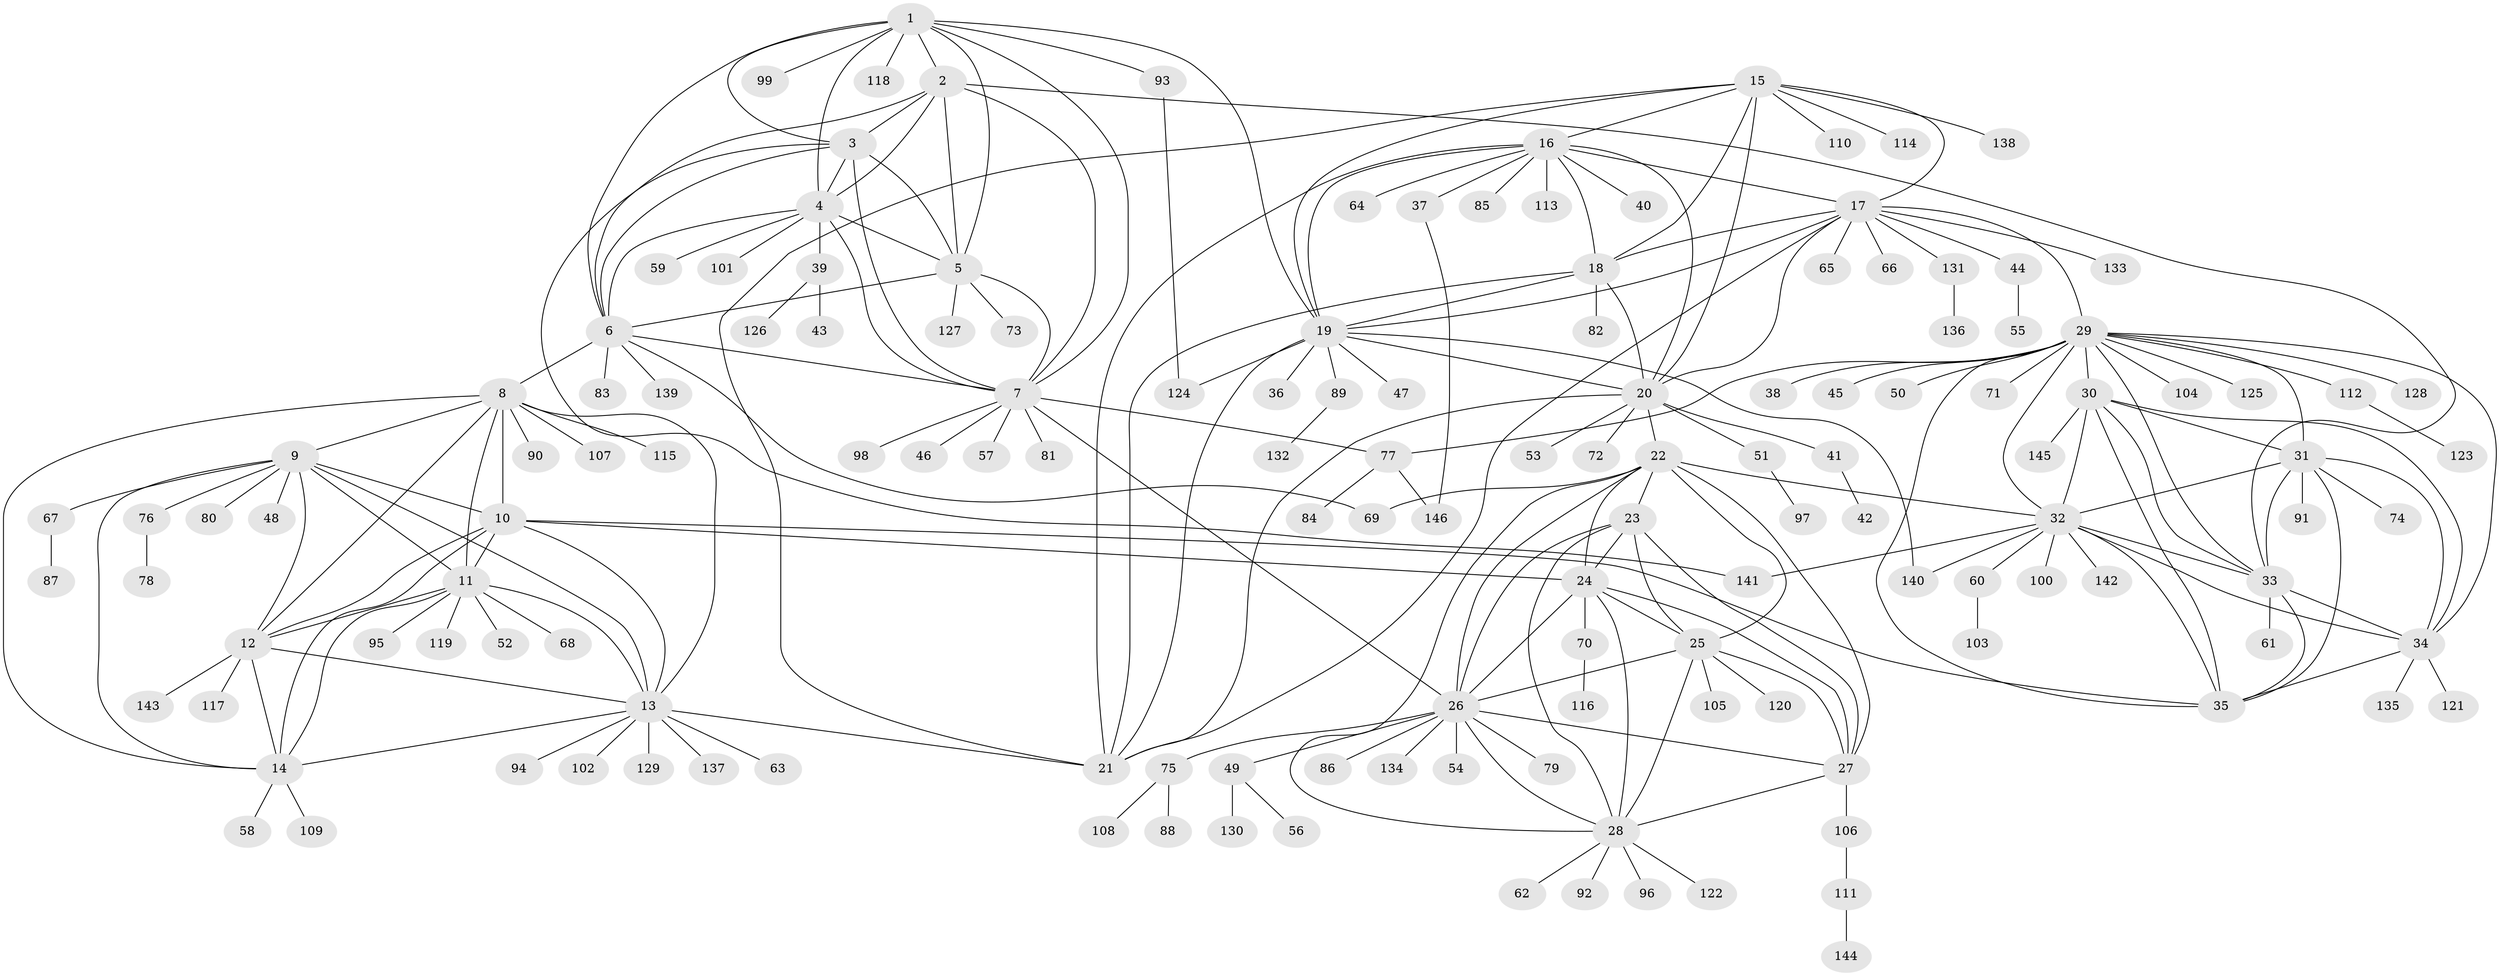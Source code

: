 // Generated by graph-tools (version 1.1) at 2025/15/03/09/25 04:15:50]
// undirected, 146 vertices, 232 edges
graph export_dot {
graph [start="1"]
  node [color=gray90,style=filled];
  1;
  2;
  3;
  4;
  5;
  6;
  7;
  8;
  9;
  10;
  11;
  12;
  13;
  14;
  15;
  16;
  17;
  18;
  19;
  20;
  21;
  22;
  23;
  24;
  25;
  26;
  27;
  28;
  29;
  30;
  31;
  32;
  33;
  34;
  35;
  36;
  37;
  38;
  39;
  40;
  41;
  42;
  43;
  44;
  45;
  46;
  47;
  48;
  49;
  50;
  51;
  52;
  53;
  54;
  55;
  56;
  57;
  58;
  59;
  60;
  61;
  62;
  63;
  64;
  65;
  66;
  67;
  68;
  69;
  70;
  71;
  72;
  73;
  74;
  75;
  76;
  77;
  78;
  79;
  80;
  81;
  82;
  83;
  84;
  85;
  86;
  87;
  88;
  89;
  90;
  91;
  92;
  93;
  94;
  95;
  96;
  97;
  98;
  99;
  100;
  101;
  102;
  103;
  104;
  105;
  106;
  107;
  108;
  109;
  110;
  111;
  112;
  113;
  114;
  115;
  116;
  117;
  118;
  119;
  120;
  121;
  122;
  123;
  124;
  125;
  126;
  127;
  128;
  129;
  130;
  131;
  132;
  133;
  134;
  135;
  136;
  137;
  138;
  139;
  140;
  141;
  142;
  143;
  144;
  145;
  146;
  1 -- 2;
  1 -- 3;
  1 -- 4;
  1 -- 5;
  1 -- 6;
  1 -- 7;
  1 -- 19;
  1 -- 93;
  1 -- 99;
  1 -- 118;
  2 -- 3;
  2 -- 4;
  2 -- 5;
  2 -- 6;
  2 -- 7;
  2 -- 33;
  3 -- 4;
  3 -- 5;
  3 -- 6;
  3 -- 7;
  3 -- 141;
  4 -- 5;
  4 -- 6;
  4 -- 7;
  4 -- 39;
  4 -- 59;
  4 -- 101;
  5 -- 6;
  5 -- 7;
  5 -- 73;
  5 -- 127;
  6 -- 7;
  6 -- 8;
  6 -- 69;
  6 -- 83;
  6 -- 139;
  7 -- 26;
  7 -- 46;
  7 -- 57;
  7 -- 77;
  7 -- 81;
  7 -- 98;
  8 -- 9;
  8 -- 10;
  8 -- 11;
  8 -- 12;
  8 -- 13;
  8 -- 14;
  8 -- 90;
  8 -- 107;
  8 -- 115;
  9 -- 10;
  9 -- 11;
  9 -- 12;
  9 -- 13;
  9 -- 14;
  9 -- 48;
  9 -- 67;
  9 -- 76;
  9 -- 80;
  10 -- 11;
  10 -- 12;
  10 -- 13;
  10 -- 14;
  10 -- 24;
  10 -- 35;
  11 -- 12;
  11 -- 13;
  11 -- 14;
  11 -- 52;
  11 -- 68;
  11 -- 95;
  11 -- 119;
  12 -- 13;
  12 -- 14;
  12 -- 117;
  12 -- 143;
  13 -- 14;
  13 -- 21;
  13 -- 63;
  13 -- 94;
  13 -- 102;
  13 -- 129;
  13 -- 137;
  14 -- 58;
  14 -- 109;
  15 -- 16;
  15 -- 17;
  15 -- 18;
  15 -- 19;
  15 -- 20;
  15 -- 21;
  15 -- 110;
  15 -- 114;
  15 -- 138;
  16 -- 17;
  16 -- 18;
  16 -- 19;
  16 -- 20;
  16 -- 21;
  16 -- 37;
  16 -- 40;
  16 -- 64;
  16 -- 85;
  16 -- 113;
  17 -- 18;
  17 -- 19;
  17 -- 20;
  17 -- 21;
  17 -- 29;
  17 -- 44;
  17 -- 65;
  17 -- 66;
  17 -- 131;
  17 -- 133;
  18 -- 19;
  18 -- 20;
  18 -- 21;
  18 -- 82;
  19 -- 20;
  19 -- 21;
  19 -- 36;
  19 -- 47;
  19 -- 89;
  19 -- 124;
  19 -- 140;
  20 -- 21;
  20 -- 22;
  20 -- 41;
  20 -- 51;
  20 -- 53;
  20 -- 72;
  22 -- 23;
  22 -- 24;
  22 -- 25;
  22 -- 26;
  22 -- 27;
  22 -- 28;
  22 -- 32;
  22 -- 69;
  23 -- 24;
  23 -- 25;
  23 -- 26;
  23 -- 27;
  23 -- 28;
  24 -- 25;
  24 -- 26;
  24 -- 27;
  24 -- 28;
  24 -- 70;
  25 -- 26;
  25 -- 27;
  25 -- 28;
  25 -- 105;
  25 -- 120;
  26 -- 27;
  26 -- 28;
  26 -- 49;
  26 -- 54;
  26 -- 75;
  26 -- 79;
  26 -- 86;
  26 -- 134;
  27 -- 28;
  27 -- 106;
  28 -- 62;
  28 -- 92;
  28 -- 96;
  28 -- 122;
  29 -- 30;
  29 -- 31;
  29 -- 32;
  29 -- 33;
  29 -- 34;
  29 -- 35;
  29 -- 38;
  29 -- 45;
  29 -- 50;
  29 -- 71;
  29 -- 77;
  29 -- 104;
  29 -- 112;
  29 -- 125;
  29 -- 128;
  30 -- 31;
  30 -- 32;
  30 -- 33;
  30 -- 34;
  30 -- 35;
  30 -- 145;
  31 -- 32;
  31 -- 33;
  31 -- 34;
  31 -- 35;
  31 -- 74;
  31 -- 91;
  32 -- 33;
  32 -- 34;
  32 -- 35;
  32 -- 60;
  32 -- 100;
  32 -- 140;
  32 -- 141;
  32 -- 142;
  33 -- 34;
  33 -- 35;
  33 -- 61;
  34 -- 35;
  34 -- 121;
  34 -- 135;
  37 -- 146;
  39 -- 43;
  39 -- 126;
  41 -- 42;
  44 -- 55;
  49 -- 56;
  49 -- 130;
  51 -- 97;
  60 -- 103;
  67 -- 87;
  70 -- 116;
  75 -- 88;
  75 -- 108;
  76 -- 78;
  77 -- 84;
  77 -- 146;
  89 -- 132;
  93 -- 124;
  106 -- 111;
  111 -- 144;
  112 -- 123;
  131 -- 136;
}
